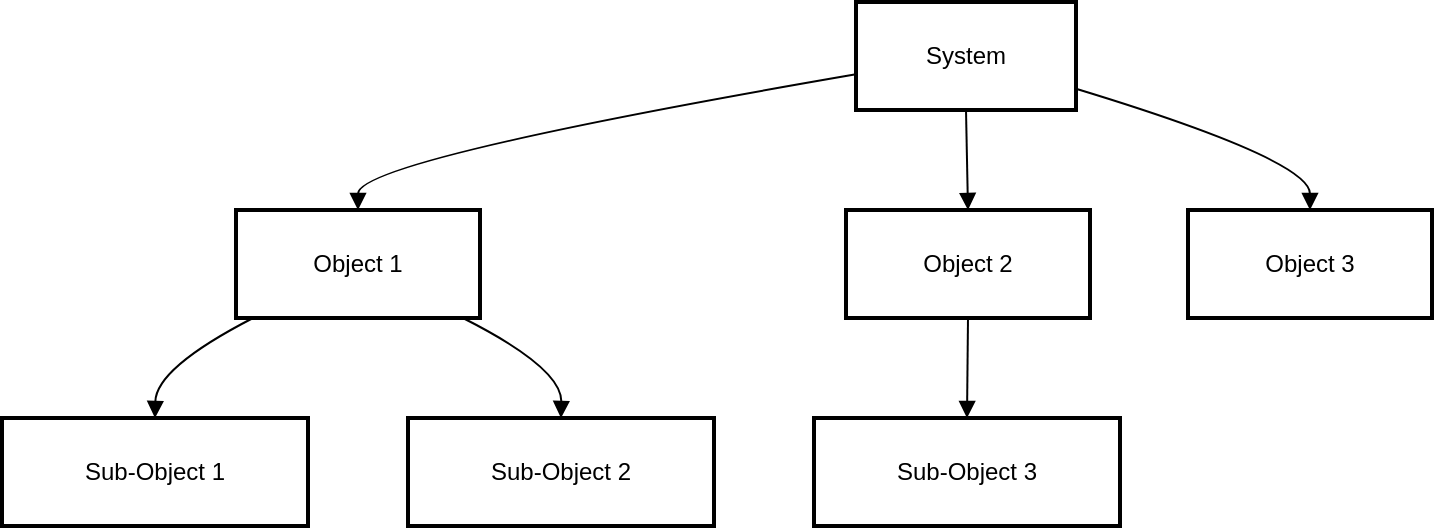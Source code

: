 <mxfile version="26.0.7">
  <diagram name="Page-1" id="NnATQQE9QjNK98HJnLKJ">
    <mxGraphModel>
      <root>
        <mxCell id="0" />
        <mxCell id="1" parent="0" />
        <mxCell id="2" value="System" style="whiteSpace=wrap;strokeWidth=2;" vertex="1" parent="1">
          <mxGeometry x="435" y="8" width="110" height="54" as="geometry" />
        </mxCell>
        <mxCell id="3" value="Object 1" style="whiteSpace=wrap;strokeWidth=2;" vertex="1" parent="1">
          <mxGeometry x="125" y="112" width="122" height="54" as="geometry" />
        </mxCell>
        <mxCell id="4" value="Object 2" style="whiteSpace=wrap;strokeWidth=2;" vertex="1" parent="1">
          <mxGeometry x="430" y="112" width="122" height="54" as="geometry" />
        </mxCell>
        <mxCell id="5" value="Object 3" style="whiteSpace=wrap;strokeWidth=2;" vertex="1" parent="1">
          <mxGeometry x="601" y="112" width="122" height="54" as="geometry" />
        </mxCell>
        <mxCell id="6" value="Sub-Object 1" style="whiteSpace=wrap;strokeWidth=2;" vertex="1" parent="1">
          <mxGeometry x="8" y="216" width="153" height="54" as="geometry" />
        </mxCell>
        <mxCell id="7" value="Sub-Object 2" style="whiteSpace=wrap;strokeWidth=2;" vertex="1" parent="1">
          <mxGeometry x="211" y="216" width="153" height="54" as="geometry" />
        </mxCell>
        <mxCell id="8" value="Sub-Object 3" style="whiteSpace=wrap;strokeWidth=2;" vertex="1" parent="1">
          <mxGeometry x="414" y="216" width="153" height="54" as="geometry" />
        </mxCell>
        <mxCell id="9" value="" style="curved=1;startArrow=none;endArrow=block;exitX=0;exitY=0.67;entryX=0.5;entryY=0;" edge="1" parent="1" source="2" target="3">
          <mxGeometry relative="1" as="geometry">
            <Array as="points">
              <mxPoint x="186" y="87" />
            </Array>
          </mxGeometry>
        </mxCell>
        <mxCell id="10" value="" style="curved=1;startArrow=none;endArrow=block;exitX=0.5;exitY=1;entryX=0.5;entryY=0;" edge="1" parent="1" source="2" target="4">
          <mxGeometry relative="1" as="geometry">
            <Array as="points" />
          </mxGeometry>
        </mxCell>
        <mxCell id="11" value="" style="curved=1;startArrow=none;endArrow=block;exitX=1.01;exitY=0.81;entryX=0.5;entryY=0;" edge="1" parent="1" source="2" target="5">
          <mxGeometry relative="1" as="geometry">
            <Array as="points">
              <mxPoint x="662" y="87" />
            </Array>
          </mxGeometry>
        </mxCell>
        <mxCell id="12" value="" style="curved=1;startArrow=none;endArrow=block;exitX=0.07;exitY=1;entryX=0.5;entryY=0;" edge="1" parent="1" source="3" target="6">
          <mxGeometry relative="1" as="geometry">
            <Array as="points">
              <mxPoint x="85" y="191" />
            </Array>
          </mxGeometry>
        </mxCell>
        <mxCell id="13" value="" style="curved=1;startArrow=none;endArrow=block;exitX=0.93;exitY=1;entryX=0.5;entryY=0;" edge="1" parent="1" source="3" target="7">
          <mxGeometry relative="1" as="geometry">
            <Array as="points">
              <mxPoint x="288" y="191" />
            </Array>
          </mxGeometry>
        </mxCell>
        <mxCell id="14" value="" style="curved=1;startArrow=none;endArrow=block;exitX=0.5;exitY=1;entryX=0.5;entryY=0;" edge="1" parent="1" source="4" target="8">
          <mxGeometry relative="1" as="geometry">
            <Array as="points" />
          </mxGeometry>
        </mxCell>
      </root>
    </mxGraphModel>
  </diagram>
</mxfile>
